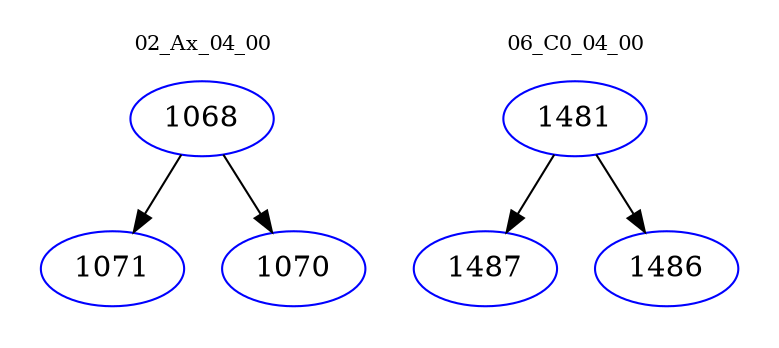 digraph{
subgraph cluster_0 {
color = white
label = "02_Ax_04_00";
fontsize=10;
T0_1068 [label="1068", color="blue"]
T0_1068 -> T0_1071 [color="black"]
T0_1071 [label="1071", color="blue"]
T0_1068 -> T0_1070 [color="black"]
T0_1070 [label="1070", color="blue"]
}
subgraph cluster_1 {
color = white
label = "06_C0_04_00";
fontsize=10;
T1_1481 [label="1481", color="blue"]
T1_1481 -> T1_1487 [color="black"]
T1_1487 [label="1487", color="blue"]
T1_1481 -> T1_1486 [color="black"]
T1_1486 [label="1486", color="blue"]
}
}
